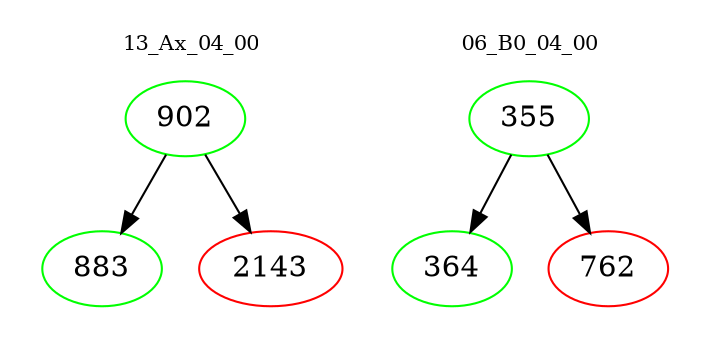 digraph{
subgraph cluster_0 {
color = white
label = "13_Ax_04_00";
fontsize=10;
T0_902 [label="902", color="green"]
T0_902 -> T0_883 [color="black"]
T0_883 [label="883", color="green"]
T0_902 -> T0_2143 [color="black"]
T0_2143 [label="2143", color="red"]
}
subgraph cluster_1 {
color = white
label = "06_B0_04_00";
fontsize=10;
T1_355 [label="355", color="green"]
T1_355 -> T1_364 [color="black"]
T1_364 [label="364", color="green"]
T1_355 -> T1_762 [color="black"]
T1_762 [label="762", color="red"]
}
}
